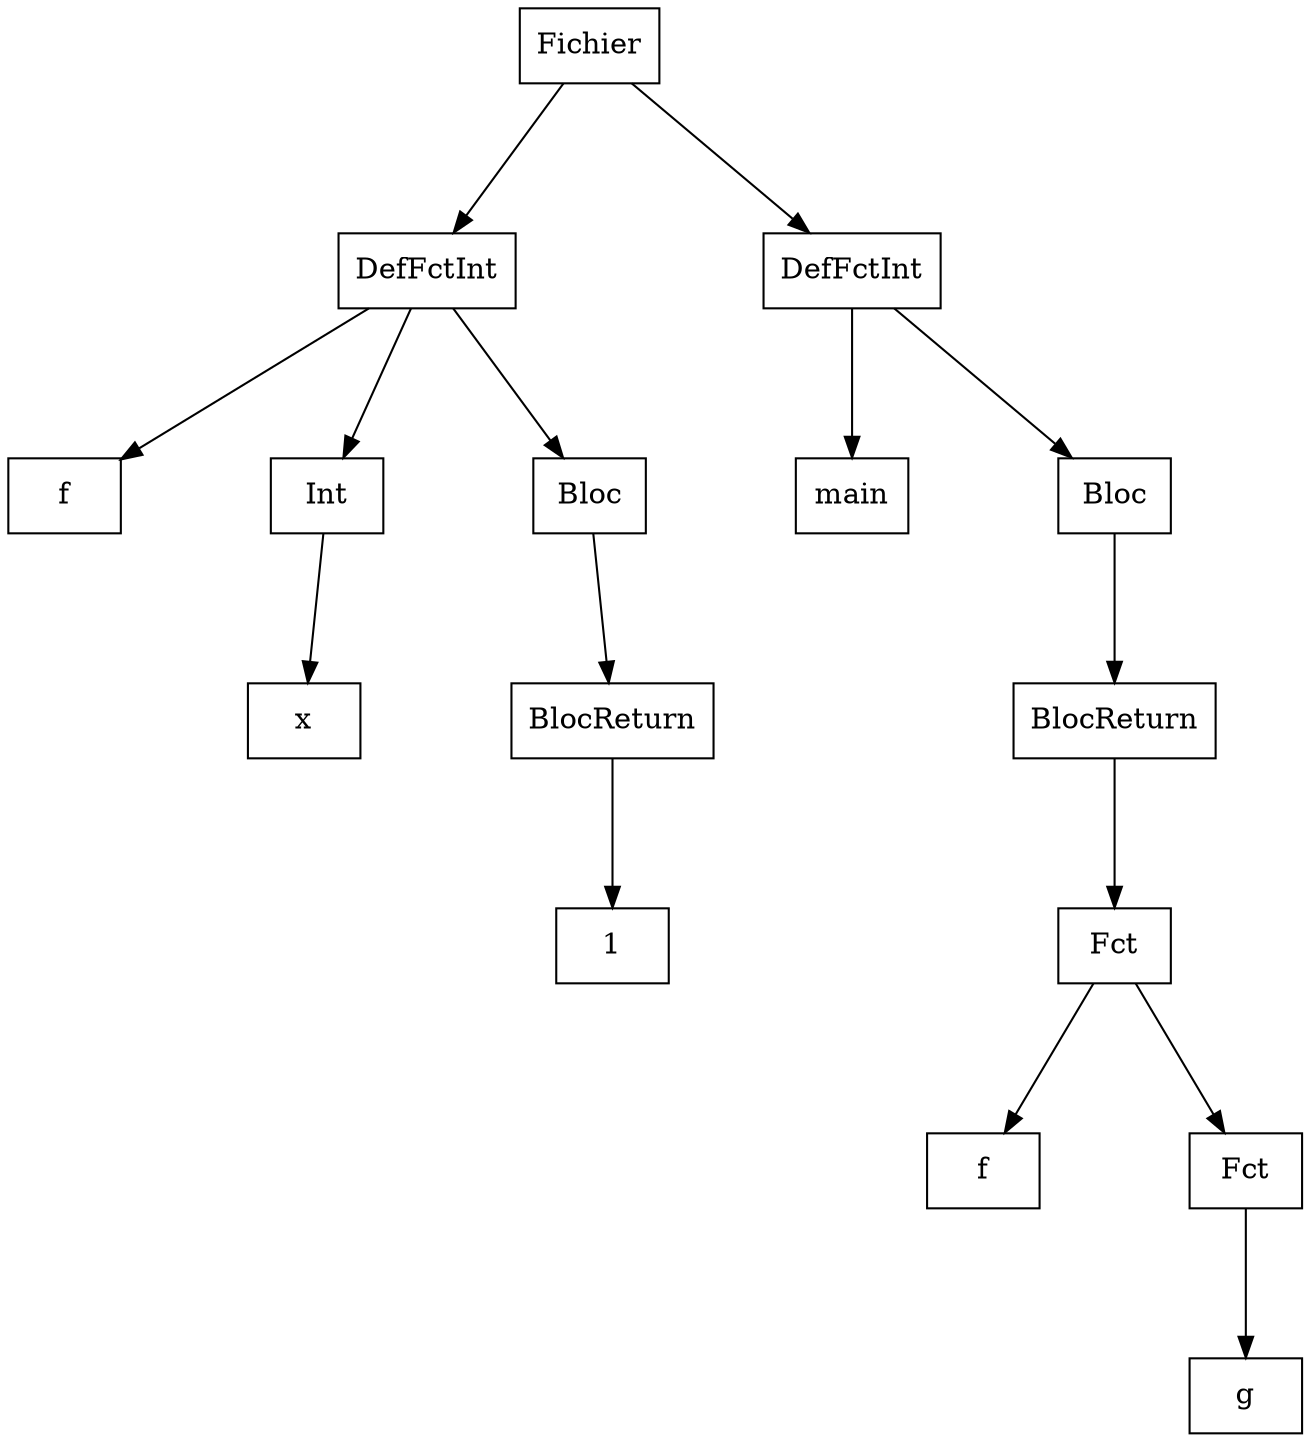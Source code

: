 digraph "ast"{

	nodesep=1;
	ranksep=1;

	N0 [label="Fichier", shape="box"];
	N1 [label="DefFctInt", shape="box"];
	N2 [label="f", shape="box"];
	N3 [label="Int", shape="box"];
	N4 [label="x", shape="box"];
	N5 [label="Bloc", shape="box"];
	N6 [label="BlocReturn", shape="box"];
	N7 [label="1", shape="box"];
	N8 [label="DefFctInt", shape="box"];
	N9 [label="main", shape="box"];
	N10 [label="Bloc", shape="box"];
	N11 [label="BlocReturn", shape="box"];
	N12 [label="Fct", shape="box"];
	N13 [label="f", shape="box"];
	N14 [label="Fct", shape="box"];
	N15 [label="g", shape="box"];

	N1 -> N2; 
	N3 -> N4; 
	N1 -> N3; 
	N6 -> N7; 
	N5 -> N6; 
	N1 -> N5; 
	N0 -> N1; 
	N8 -> N9; 
	N12 -> N13; 
	N14 -> N15; 
	N12 -> N14; 
	N11 -> N12; 
	N10 -> N11; 
	N8 -> N10; 
	N0 -> N8; 
}

